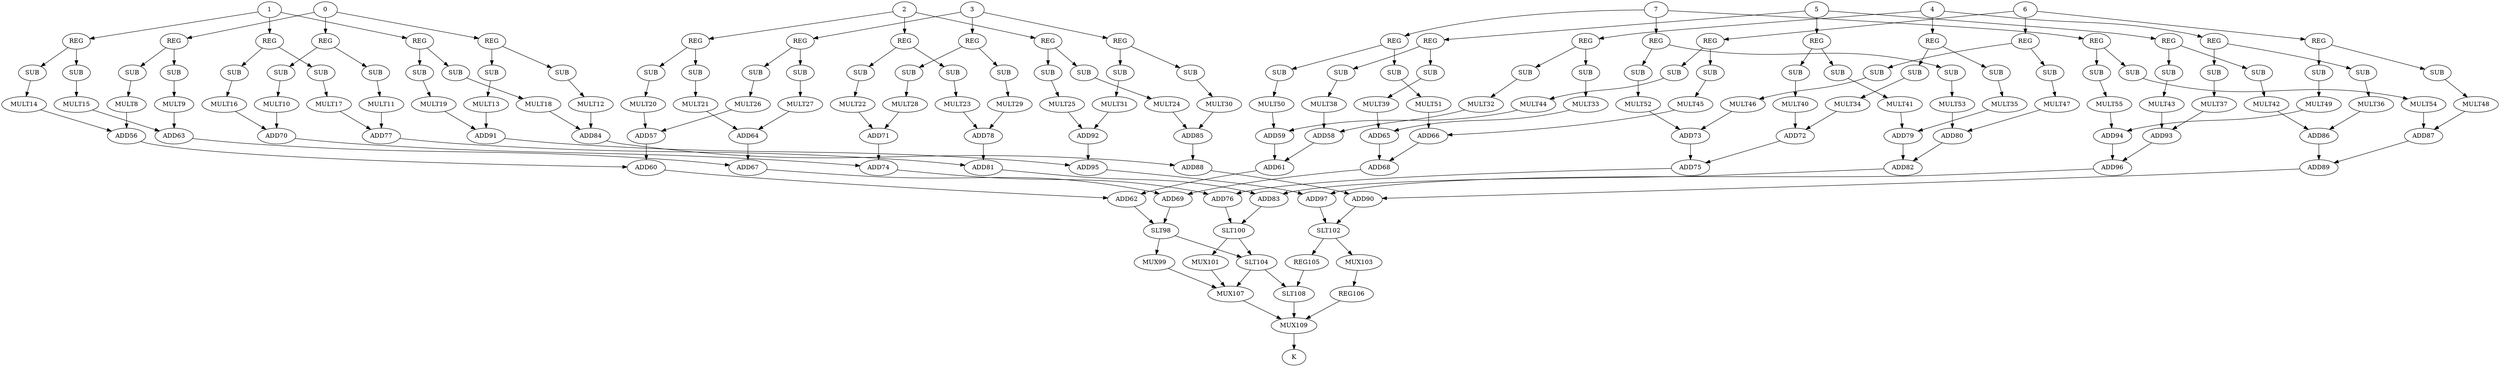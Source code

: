 strict digraph  {
0;
8 [label=MULT8];
9 [label=MULT9];
10 [label=MULT10];
11 [label=MULT11];
12 [label=MULT12];
13 [label=MULT13];
1;
14 [label=MULT14];
15 [label=MULT15];
16 [label=MULT16];
17 [label=MULT17];
18 [label=MULT18];
19 [label=MULT19];
2;
20 [label=MULT20];
21 [label=MULT21];
22 [label=MULT22];
23 [label=MULT23];
24 [label=MULT24];
25 [label=MULT25];
3;
26 [label=MULT26];
27 [label=MULT27];
28 [label=MULT28];
29 [label=MULT29];
30 [label=MULT30];
31 [label=MULT31];
4;
32 [label=MULT32];
33 [label=MULT33];
34 [label=MULT34];
35 [label=MULT35];
36 [label=MULT36];
37 [label=MULT37];
5;
38 [label=MULT38];
39 [label=MULT39];
40 [label=MULT40];
41 [label=MULT41];
42 [label=MULT42];
43 [label=MULT43];
6;
44 [label=MULT44];
45 [label=MULT45];
46 [label=MULT46];
47 [label=MULT47];
48 [label=MULT48];
49 [label=MULT49];
7;
50 [label=MULT50];
51 [label=MULT51];
52 [label=MULT52];
53 [label=MULT53];
54 [label=MULT54];
55 [label=MULT55];
56 [label=ADD56];
57 [label=ADD57];
58 [label=ADD58];
59 [label=ADD59];
60 [label=ADD60];
61 [label=ADD61];
62 [label=ADD62];
63 [label=ADD63];
64 [label=ADD64];
65 [label=ADD65];
66 [label=ADD66];
67 [label=ADD67];
68 [label=ADD68];
69 [label=ADD69];
70 [label=ADD70];
71 [label=ADD71];
72 [label=ADD72];
73 [label=ADD73];
74 [label=ADD74];
75 [label=ADD75];
76 [label=ADD76];
77 [label=ADD77];
78 [label=ADD78];
79 [label=ADD79];
80 [label=ADD80];
81 [label=ADD81];
82 [label=ADD82];
83 [label=ADD83];
84 [label=ADD84];
85 [label=ADD85];
86 [label=ADD86];
87 [label=ADD87];
88 [label=ADD88];
89 [label=ADD89];
90 [label=ADD90];
91 [label=ADD91];
92 [label=ADD92];
93 [label=ADD93];
94 [label=ADD94];
95 [label=ADD95];
96 [label=ADD96];
97 [label=ADD97];
98 [label=SLT98];
99 [label=MUX99];
100 [label=SLT100];
101 [label=MUX101];
102 [label=SLT102];
103 [label=MUX103];
104 [label=SLT104];
105 [label=REG105];
106 [label=REG106];
107 [label=MUX107];
108 [label=SLT108];
109 [label=MUX109];
110 [label=K];
111 [label=SUB];
112 [label=SUB];
113 [label=SUB];
114 [label=SUB];
115 [label=SUB];
116 [label=SUB];
117 [label=SUB];
118 [label=SUB];
119 [label=SUB];
120 [label=SUB];
121 [label=SUB];
122 [label=SUB];
123 [label=SUB];
124 [label=SUB];
125 [label=SUB];
126 [label=SUB];
127 [label=SUB];
128 [label=SUB];
129 [label=SUB];
130 [label=SUB];
131 [label=SUB];
132 [label=SUB];
133 [label=SUB];
134 [label=SUB];
135 [label=SUB];
136 [label=SUB];
137 [label=SUB];
138 [label=SUB];
139 [label=SUB];
140 [label=SUB];
141 [label=SUB];
142 [label=SUB];
143 [label=SUB];
144 [label=SUB];
145 [label=SUB];
146 [label=SUB];
147 [label=SUB];
148 [label=SUB];
149 [label=SUB];
150 [label=SUB];
151 [label=SUB];
152 [label=SUB];
153 [label=SUB];
154 [label=SUB];
155 [label=SUB];
156 [label=SUB];
157 [label=SUB];
158 [label=SUB];
159 [label=REG];
160 [label=REG];
161 [label=REG];
162 [label=REG];
163 [label=REG];
164 [label=REG];
165 [label=REG];
166 [label=REG];
167 [label=REG];
168 [label=REG];
169 [label=REG];
170 [label=REG];
171 [label=REG];
172 [label=REG];
173 [label=REG];
174 [label=REG];
175 [label=REG];
176 [label=REG];
177 [label=REG];
178 [label=REG];
179 [label=REG];
180 [label=REG];
181 [label=REG];
182 [label=REG];
0 -> 159;
0 -> 160;
0 -> 161;
8 -> 56;
9 -> 63;
10 -> 70;
11 -> 77;
12 -> 84;
13 -> 91;
1 -> 162;
1 -> 163;
1 -> 164;
14 -> 56;
15 -> 63;
16 -> 70;
17 -> 77;
18 -> 84;
19 -> 91;
2 -> 165;
2 -> 166;
2 -> 167;
20 -> 57;
21 -> 64;
22 -> 71;
23 -> 78;
24 -> 85;
25 -> 92;
3 -> 168;
3 -> 169;
3 -> 170;
26 -> 57;
27 -> 64;
28 -> 71;
29 -> 78;
30 -> 85;
31 -> 92;
4 -> 171;
4 -> 172;
4 -> 173;
32 -> 58;
33 -> 65;
34 -> 72;
35 -> 79;
36 -> 86;
37 -> 93;
5 -> 174;
5 -> 175;
5 -> 176;
38 -> 58;
39 -> 65;
40 -> 72;
41 -> 79;
42 -> 86;
43 -> 93;
6 -> 177;
6 -> 178;
6 -> 179;
44 -> 59;
45 -> 66;
46 -> 73;
47 -> 80;
48 -> 87;
49 -> 94;
7 -> 180;
7 -> 181;
7 -> 182;
50 -> 59;
51 -> 66;
52 -> 73;
53 -> 80;
54 -> 87;
55 -> 94;
56 -> 60;
57 -> 60;
58 -> 61;
59 -> 61;
60 -> 62;
61 -> 62;
62 -> 98;
63 -> 67;
64 -> 67;
65 -> 68;
66 -> 68;
67 -> 69;
68 -> 69;
69 -> 98;
70 -> 74;
71 -> 74;
72 -> 75;
73 -> 75;
74 -> 76;
75 -> 76;
76 -> 100;
77 -> 81;
78 -> 81;
79 -> 82;
80 -> 82;
81 -> 83;
82 -> 83;
83 -> 100;
84 -> 88;
85 -> 88;
86 -> 89;
87 -> 89;
88 -> 90;
89 -> 90;
90 -> 102;
91 -> 95;
92 -> 95;
93 -> 96;
94 -> 96;
95 -> 97;
96 -> 97;
97 -> 102;
98 -> 99;
98 -> 104;
99 -> 107;
100 -> 101;
100 -> 104;
101 -> 107;
102 -> 103;
102 -> 105;
103 -> 106;
104 -> 107;
104 -> 108;
105 -> 108;
106 -> 109;
107 -> 109;
108 -> 109;
109 -> 110;
111 -> 8;
112 -> 9;
113 -> 10;
114 -> 11;
115 -> 12;
116 -> 13;
117 -> 14;
118 -> 15;
119 -> 16;
120 -> 17;
121 -> 18;
122 -> 19;
123 -> 20;
124 -> 21;
125 -> 22;
126 -> 23;
127 -> 24;
128 -> 25;
129 -> 26;
130 -> 27;
131 -> 28;
132 -> 29;
133 -> 30;
134 -> 31;
135 -> 32;
136 -> 33;
137 -> 34;
138 -> 35;
139 -> 36;
140 -> 37;
141 -> 38;
142 -> 39;
143 -> 40;
144 -> 41;
145 -> 42;
146 -> 43;
147 -> 44;
148 -> 45;
149 -> 46;
150 -> 47;
151 -> 48;
152 -> 49;
153 -> 50;
154 -> 51;
155 -> 52;
156 -> 53;
157 -> 54;
158 -> 55;
159 -> 111;
159 -> 112;
160 -> 113;
160 -> 114;
161 -> 115;
161 -> 116;
162 -> 117;
162 -> 118;
163 -> 119;
163 -> 120;
164 -> 121;
164 -> 122;
165 -> 123;
165 -> 124;
166 -> 125;
166 -> 126;
167 -> 127;
167 -> 128;
168 -> 129;
168 -> 130;
169 -> 131;
169 -> 132;
170 -> 133;
170 -> 134;
171 -> 135;
171 -> 136;
172 -> 137;
172 -> 138;
173 -> 139;
173 -> 140;
174 -> 141;
174 -> 142;
175 -> 143;
175 -> 144;
176 -> 145;
176 -> 146;
177 -> 147;
177 -> 148;
178 -> 149;
178 -> 150;
179 -> 151;
179 -> 152;
180 -> 153;
180 -> 154;
181 -> 155;
181 -> 156;
182 -> 157;
182 -> 158;
}

